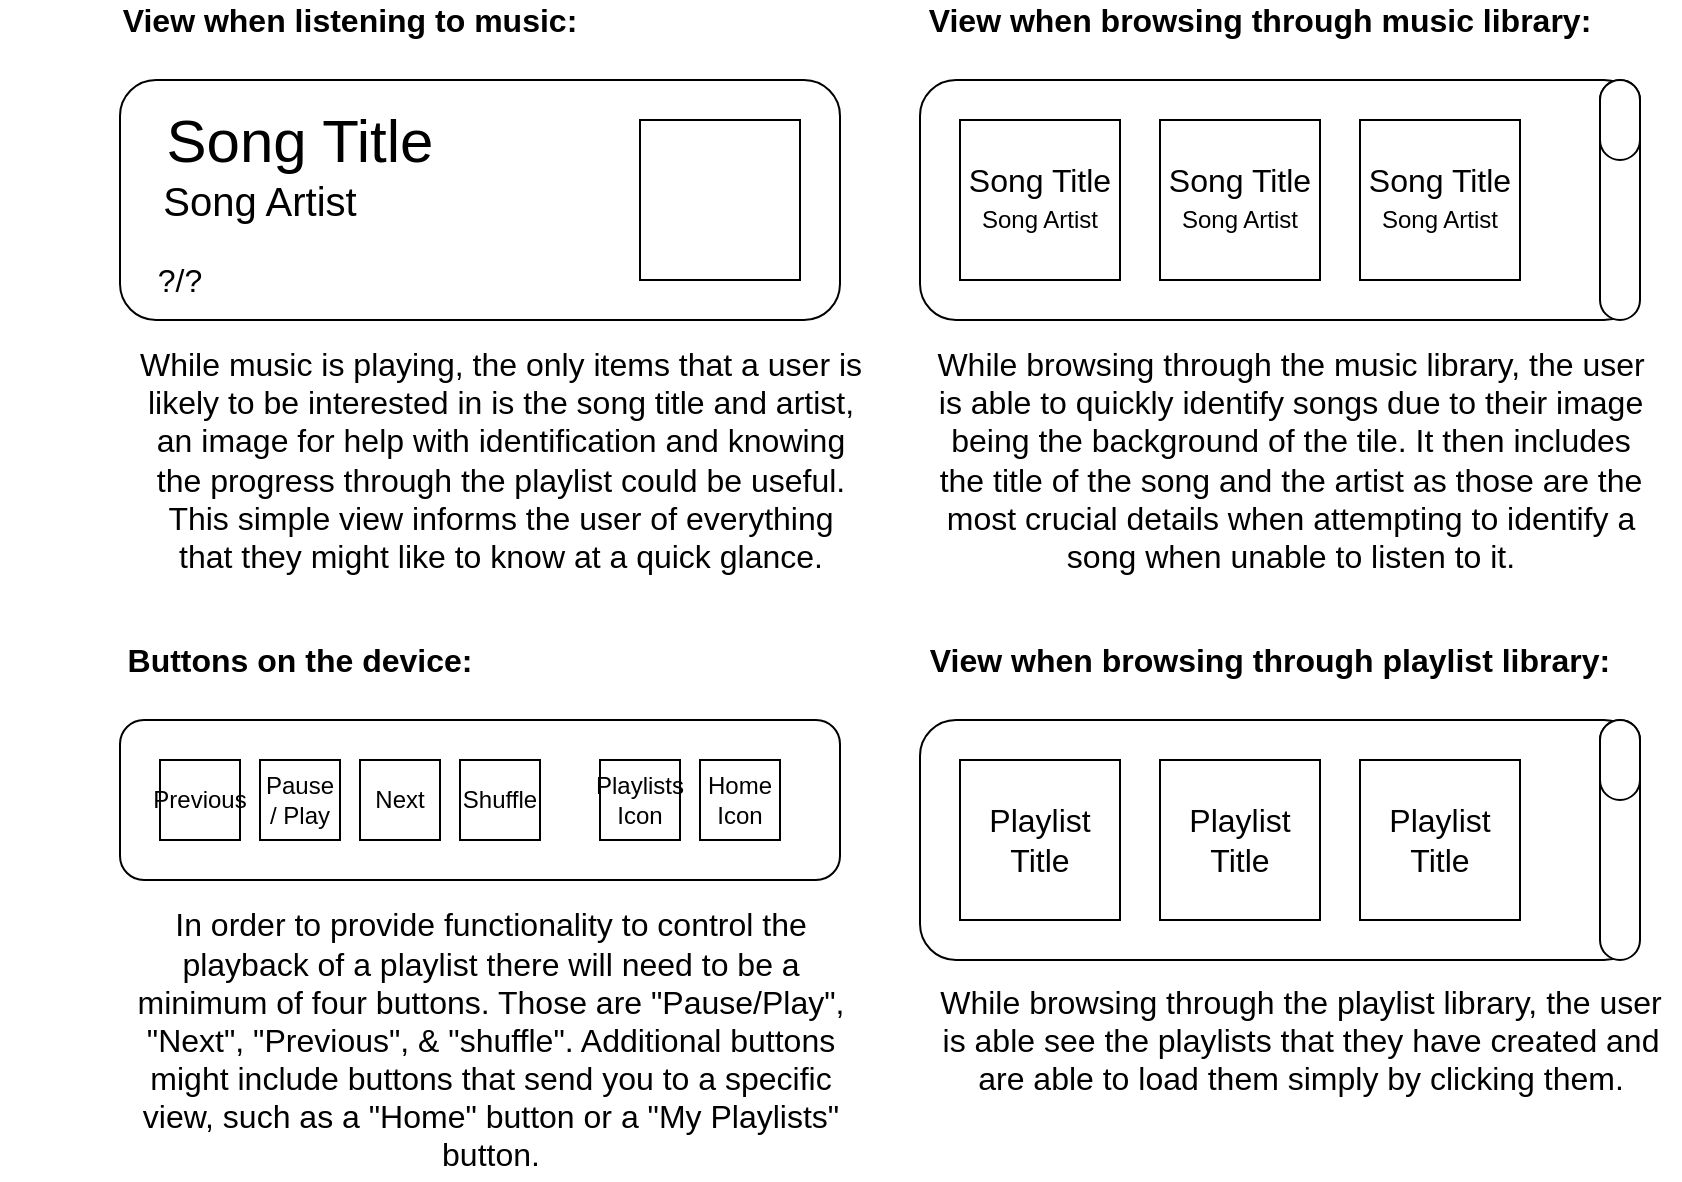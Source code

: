 <mxfile version="13.8.5" type="google" pages="5"><diagram id="Y_hU9Jg3QQnAYPgQt3yf" name="User Interface Sketches"><mxGraphModel dx="2249" dy="773" grid="1" gridSize="10" guides="1" tooltips="1" connect="1" arrows="1" fold="1" page="1" pageScale="1" pageWidth="827" pageHeight="1169" math="0" shadow="0"><root><mxCell id="8NhDBwOKElcUkk5a7Zly-0"/><mxCell id="8NhDBwOKElcUkk5a7Zly-1" parent="8NhDBwOKElcUkk5a7Zly-0"/><mxCell id="8NhDBwOKElcUkk5a7Zly-3" value="" style="rounded=1;whiteSpace=wrap;html=1;" parent="8NhDBwOKElcUkk5a7Zly-1" vertex="1"><mxGeometry x="40" y="80" width="360" height="120" as="geometry"/></mxCell><mxCell id="8NhDBwOKElcUkk5a7Zly-4" value="Song Title" style="text;html=1;strokeColor=none;fillColor=none;align=center;verticalAlign=middle;whiteSpace=wrap;rounded=0;fontSize=30;" parent="8NhDBwOKElcUkk5a7Zly-1" vertex="1"><mxGeometry x="40" y="100" width="180" height="20" as="geometry"/></mxCell><mxCell id="8NhDBwOKElcUkk5a7Zly-5" value="Song Artist" style="text;html=1;strokeColor=none;fillColor=none;align=center;verticalAlign=middle;whiteSpace=wrap;rounded=0;fontSize=20;" parent="8NhDBwOKElcUkk5a7Zly-1" vertex="1"><mxGeometry x="20" y="130" width="180" height="20" as="geometry"/></mxCell><mxCell id="8NhDBwOKElcUkk5a7Zly-6" value="" style="whiteSpace=wrap;html=1;aspect=fixed;fontSize=19;" parent="8NhDBwOKElcUkk5a7Zly-1" vertex="1"><mxGeometry x="300" y="100" width="80" height="80" as="geometry"/></mxCell><mxCell id="8NhDBwOKElcUkk5a7Zly-7" value="&lt;font style=&quot;font-size: 16px;&quot;&gt;?/?&lt;/font&gt;" style="text;html=1;strokeColor=none;fillColor=none;align=center;verticalAlign=middle;whiteSpace=wrap;rounded=0;fontSize=16;" parent="8NhDBwOKElcUkk5a7Zly-1" vertex="1"><mxGeometry x="-20" y="170" width="180" height="20" as="geometry"/></mxCell><mxCell id="PiwW7X1m28_h7OXvGrVZ-0" value="View when listening to music:" style="text;html=1;strokeColor=none;fillColor=none;align=center;verticalAlign=middle;whiteSpace=wrap;rounded=0;fontSize=16;fontStyle=1" parent="8NhDBwOKElcUkk5a7Zly-1" vertex="1"><mxGeometry x="40" y="40" width="230" height="20" as="geometry"/></mxCell><mxCell id="PiwW7X1m28_h7OXvGrVZ-1" value="While music is playing, the only items that a user is&lt;br&gt;likely to be interested in is the song title and artist,&lt;br&gt;an image for help with identification and knowing&lt;br&gt;the progress through the playlist could be useful.&lt;br&gt;This simple view informs the user of everything&lt;br&gt;that they might like to know at a quick glance." style="text;align=center;verticalAlign=middle;resizable=0;points=[];autosize=1;fontSize=16;html=1;" parent="8NhDBwOKElcUkk5a7Zly-1" vertex="1"><mxGeometry x="40" y="210" width="380" height="120" as="geometry"/></mxCell><mxCell id="PiwW7X1m28_h7OXvGrVZ-2" value="" style="rounded=1;whiteSpace=wrap;html=1;" parent="8NhDBwOKElcUkk5a7Zly-1" vertex="1"><mxGeometry x="440" y="80" width="360" height="120" as="geometry"/></mxCell><mxCell id="PiwW7X1m28_h7OXvGrVZ-5" value="" style="whiteSpace=wrap;html=1;aspect=fixed;fontSize=19;" parent="8NhDBwOKElcUkk5a7Zly-1" vertex="1"><mxGeometry x="460" y="100" width="80" height="80" as="geometry"/></mxCell><mxCell id="PiwW7X1m28_h7OXvGrVZ-7" value="View when browsing through music library:" style="text;html=1;strokeColor=none;fillColor=none;align=center;verticalAlign=middle;whiteSpace=wrap;rounded=0;fontSize=16;fontStyle=1" parent="8NhDBwOKElcUkk5a7Zly-1" vertex="1"><mxGeometry x="440" y="40" width="340" height="20" as="geometry"/></mxCell><mxCell id="PiwW7X1m28_h7OXvGrVZ-8" value="While browsing through the music library, the user&lt;br&gt;is able to quickly identify songs due to their image&lt;br&gt;being the background of the tile. It then includes&lt;br&gt;the title of the song and the artist as those are the&lt;br&gt;most crucial details when attempting to identify a&lt;br&gt;song when unable to listen to it." style="text;align=center;verticalAlign=middle;resizable=0;points=[];autosize=1;fontSize=16;html=1;" parent="8NhDBwOKElcUkk5a7Zly-1" vertex="1"><mxGeometry x="440" y="210" width="370" height="120" as="geometry"/></mxCell><mxCell id="PiwW7X1m28_h7OXvGrVZ-11" value="" style="whiteSpace=wrap;html=1;aspect=fixed;fontSize=19;" parent="8NhDBwOKElcUkk5a7Zly-1" vertex="1"><mxGeometry x="560" y="100" width="80" height="80" as="geometry"/></mxCell><mxCell id="PiwW7X1m28_h7OXvGrVZ-12" value="" style="whiteSpace=wrap;html=1;aspect=fixed;fontSize=19;" parent="8NhDBwOKElcUkk5a7Zly-1" vertex="1"><mxGeometry x="660" y="100" width="80" height="80" as="geometry"/></mxCell><mxCell id="PiwW7X1m28_h7OXvGrVZ-3" value="Song Title" style="text;html=1;strokeColor=none;fillColor=none;align=center;verticalAlign=middle;whiteSpace=wrap;rounded=0;fontSize=16;" parent="8NhDBwOKElcUkk5a7Zly-1" vertex="1"><mxGeometry x="410" y="120" width="180" height="20" as="geometry"/></mxCell><mxCell id="PiwW7X1m28_h7OXvGrVZ-4" value="Song Artist" style="text;html=1;strokeColor=none;fillColor=none;align=center;verticalAlign=middle;whiteSpace=wrap;rounded=0;fontSize=12;" parent="8NhDBwOKElcUkk5a7Zly-1" vertex="1"><mxGeometry x="410" y="140" width="180" height="20" as="geometry"/></mxCell><mxCell id="PiwW7X1m28_h7OXvGrVZ-13" value="Song Title" style="text;html=1;strokeColor=none;fillColor=none;align=center;verticalAlign=middle;whiteSpace=wrap;rounded=0;fontSize=16;" parent="8NhDBwOKElcUkk5a7Zly-1" vertex="1"><mxGeometry x="510" y="120" width="180" height="20" as="geometry"/></mxCell><mxCell id="PiwW7X1m28_h7OXvGrVZ-14" value="Song Artist" style="text;html=1;strokeColor=none;fillColor=none;align=center;verticalAlign=middle;whiteSpace=wrap;rounded=0;fontSize=12;" parent="8NhDBwOKElcUkk5a7Zly-1" vertex="1"><mxGeometry x="510" y="140" width="180" height="20" as="geometry"/></mxCell><mxCell id="PiwW7X1m28_h7OXvGrVZ-15" value="Song Title" style="text;html=1;strokeColor=none;fillColor=none;align=center;verticalAlign=middle;whiteSpace=wrap;rounded=0;fontSize=16;" parent="8NhDBwOKElcUkk5a7Zly-1" vertex="1"><mxGeometry x="610" y="120" width="180" height="20" as="geometry"/></mxCell><mxCell id="PiwW7X1m28_h7OXvGrVZ-16" value="Song Artist" style="text;html=1;strokeColor=none;fillColor=none;align=center;verticalAlign=middle;whiteSpace=wrap;rounded=0;fontSize=12;" parent="8NhDBwOKElcUkk5a7Zly-1" vertex="1"><mxGeometry x="610" y="140" width="180" height="20" as="geometry"/></mxCell><mxCell id="PiwW7X1m28_h7OXvGrVZ-17" value="" style="rounded=1;whiteSpace=wrap;html=1;fontSize=16;align=left;arcSize=50;" parent="8NhDBwOKElcUkk5a7Zly-1" vertex="1"><mxGeometry x="780" y="80" width="20" height="120" as="geometry"/></mxCell><mxCell id="PiwW7X1m28_h7OXvGrVZ-18" value="" style="rounded=1;whiteSpace=wrap;html=1;fontSize=16;align=left;arcSize=50;" parent="8NhDBwOKElcUkk5a7Zly-1" vertex="1"><mxGeometry x="780" y="80" width="20" height="40" as="geometry"/></mxCell><mxCell id="zHmH_GZ4bshAOzoa3YwQ-0" value="" style="rounded=1;whiteSpace=wrap;html=1;" vertex="1" parent="8NhDBwOKElcUkk5a7Zly-1"><mxGeometry x="40" y="400" width="360" height="80" as="geometry"/></mxCell><mxCell id="zHmH_GZ4bshAOzoa3YwQ-1" value="&lt;div&gt;&lt;span&gt;In order to provide functionality to control the&lt;/span&gt;&lt;/div&gt;&lt;div&gt;&lt;span&gt;playback of a playlist there will need to be a&lt;/span&gt;&lt;/div&gt;&lt;div&gt;&lt;span&gt;minimum of four buttons. Those are &quot;Pause/Play&quot;,&lt;/span&gt;&lt;/div&gt;&lt;div&gt;&lt;span&gt;&quot;Next&quot;, &quot;Previous&quot;, &amp;amp; &quot;shuffle&quot;. Additional buttons&lt;/span&gt;&lt;/div&gt;&lt;div&gt;&lt;span&gt;might include buttons that send you to a specific&lt;/span&gt;&lt;/div&gt;&lt;div&gt;&lt;span&gt;view, such as a &quot;Home&quot; button or a &quot;My Playlists&quot;&lt;/span&gt;&lt;/div&gt;&lt;div&gt;&lt;span&gt;button.&lt;/span&gt;&lt;/div&gt;" style="text;align=center;verticalAlign=middle;resizable=0;points=[];autosize=1;fontSize=16;html=1;" vertex="1" parent="8NhDBwOKElcUkk5a7Zly-1"><mxGeometry x="40" y="490" width="370" height="140" as="geometry"/></mxCell><mxCell id="zHmH_GZ4bshAOzoa3YwQ-4" value="Home&lt;br&gt;Icon" style="whiteSpace=wrap;html=1;aspect=fixed;" vertex="1" parent="8NhDBwOKElcUkk5a7Zly-1"><mxGeometry x="330" y="420" width="40" height="40" as="geometry"/></mxCell><mxCell id="zHmH_GZ4bshAOzoa3YwQ-5" value="Playlists&lt;br&gt;Icon" style="whiteSpace=wrap;html=1;aspect=fixed;" vertex="1" parent="8NhDBwOKElcUkk5a7Zly-1"><mxGeometry x="280" y="420" width="40" height="40" as="geometry"/></mxCell><mxCell id="zHmH_GZ4bshAOzoa3YwQ-6" value="Previous" style="whiteSpace=wrap;html=1;aspect=fixed;" vertex="1" parent="8NhDBwOKElcUkk5a7Zly-1"><mxGeometry x="60" y="420" width="40" height="40" as="geometry"/></mxCell><mxCell id="zHmH_GZ4bshAOzoa3YwQ-7" value="Pause&lt;br&gt;/ Play" style="whiteSpace=wrap;html=1;aspect=fixed;" vertex="1" parent="8NhDBwOKElcUkk5a7Zly-1"><mxGeometry x="110" y="420" width="40" height="40" as="geometry"/></mxCell><mxCell id="zHmH_GZ4bshAOzoa3YwQ-8" value="Next" style="whiteSpace=wrap;html=1;aspect=fixed;" vertex="1" parent="8NhDBwOKElcUkk5a7Zly-1"><mxGeometry x="160" y="420" width="40" height="40" as="geometry"/></mxCell><mxCell id="zHmH_GZ4bshAOzoa3YwQ-9" value="Shuffle" style="whiteSpace=wrap;html=1;aspect=fixed;" vertex="1" parent="8NhDBwOKElcUkk5a7Zly-1"><mxGeometry x="210" y="420" width="40" height="40" as="geometry"/></mxCell><mxCell id="zHmH_GZ4bshAOzoa3YwQ-10" value="Buttons on the device:" style="text;html=1;strokeColor=none;fillColor=none;align=center;verticalAlign=middle;whiteSpace=wrap;rounded=0;fontSize=16;fontStyle=1" vertex="1" parent="8NhDBwOKElcUkk5a7Zly-1"><mxGeometry x="40" y="360" width="180" height="20" as="geometry"/></mxCell><mxCell id="zHmH_GZ4bshAOzoa3YwQ-11" value="" style="rounded=1;whiteSpace=wrap;html=1;" vertex="1" parent="8NhDBwOKElcUkk5a7Zly-1"><mxGeometry x="440" y="400" width="360" height="120" as="geometry"/></mxCell><mxCell id="zHmH_GZ4bshAOzoa3YwQ-12" value="" style="whiteSpace=wrap;html=1;aspect=fixed;fontSize=19;" vertex="1" parent="8NhDBwOKElcUkk5a7Zly-1"><mxGeometry x="460" y="420" width="80" height="80" as="geometry"/></mxCell><mxCell id="zHmH_GZ4bshAOzoa3YwQ-13" value="View when browsing through playlist library:" style="text;html=1;strokeColor=none;fillColor=none;align=center;verticalAlign=middle;whiteSpace=wrap;rounded=0;fontSize=16;fontStyle=1" vertex="1" parent="8NhDBwOKElcUkk5a7Zly-1"><mxGeometry x="440" y="360" width="350" height="20" as="geometry"/></mxCell><mxCell id="zHmH_GZ4bshAOzoa3YwQ-14" value="While browsing through the playlist library, the user&lt;br&gt;is able see the playlists that they have created and&lt;br&gt;are able to load them simply by clicking them." style="text;align=center;verticalAlign=middle;resizable=0;points=[];autosize=1;fontSize=16;html=1;" vertex="1" parent="8NhDBwOKElcUkk5a7Zly-1"><mxGeometry x="440" y="530" width="380" height="60" as="geometry"/></mxCell><mxCell id="zHmH_GZ4bshAOzoa3YwQ-15" value="" style="whiteSpace=wrap;html=1;aspect=fixed;fontSize=19;" vertex="1" parent="8NhDBwOKElcUkk5a7Zly-1"><mxGeometry x="560" y="420" width="80" height="80" as="geometry"/></mxCell><mxCell id="zHmH_GZ4bshAOzoa3YwQ-16" value="" style="whiteSpace=wrap;html=1;aspect=fixed;fontSize=19;" vertex="1" parent="8NhDBwOKElcUkk5a7Zly-1"><mxGeometry x="660" y="420" width="80" height="80" as="geometry"/></mxCell><mxCell id="zHmH_GZ4bshAOzoa3YwQ-17" value="Playlist &lt;br&gt;Title" style="text;html=1;strokeColor=none;fillColor=none;align=center;verticalAlign=middle;whiteSpace=wrap;rounded=0;fontSize=16;" vertex="1" parent="8NhDBwOKElcUkk5a7Zly-1"><mxGeometry x="510" y="450" width="180" height="20" as="geometry"/></mxCell><mxCell id="zHmH_GZ4bshAOzoa3YwQ-19" value="Playlist&lt;br&gt;Title" style="text;html=1;strokeColor=none;fillColor=none;align=center;verticalAlign=middle;whiteSpace=wrap;rounded=0;fontSize=16;" vertex="1" parent="8NhDBwOKElcUkk5a7Zly-1"><mxGeometry x="610" y="450" width="180" height="20" as="geometry"/></mxCell><mxCell id="zHmH_GZ4bshAOzoa3YwQ-21" value="" style="rounded=1;whiteSpace=wrap;html=1;fontSize=16;align=left;arcSize=50;" vertex="1" parent="8NhDBwOKElcUkk5a7Zly-1"><mxGeometry x="780" y="400" width="20" height="120" as="geometry"/></mxCell><mxCell id="zHmH_GZ4bshAOzoa3YwQ-22" value="" style="rounded=1;whiteSpace=wrap;html=1;fontSize=16;align=left;arcSize=50;" vertex="1" parent="8NhDBwOKElcUkk5a7Zly-1"><mxGeometry x="780" y="400" width="20" height="40" as="geometry"/></mxCell><mxCell id="zHmH_GZ4bshAOzoa3YwQ-23" value="Playlist &lt;br&gt;Title" style="text;html=1;strokeColor=none;fillColor=none;align=center;verticalAlign=middle;whiteSpace=wrap;rounded=0;fontSize=16;" vertex="1" parent="8NhDBwOKElcUkk5a7Zly-1"><mxGeometry x="410" y="450" width="180" height="20" as="geometry"/></mxCell></root></mxGraphModel></diagram><diagram id="7mOI1kzVykEK4yUbwtlQ" name="Entity Relationship Diagram"><mxGraphModel dx="1422" dy="1942" grid="1" gridSize="10" guides="1" tooltips="1" connect="1" arrows="1" fold="1" page="1" pageScale="1" pageWidth="827" pageHeight="1169" math="0" shadow="0"><root><mxCell id="0"/><mxCell id="1" parent="0"/><mxCell id="ltxFBNe4x1epq4XBgBmz-6" value="_id: ObjectId&lt;br&gt;title: String&lt;br&gt;collection: AudioFiles[0..*]" style="rounded=0;whiteSpace=wrap;html=1;verticalAlign=top;" parent="1" vertex="1"><mxGeometry x="171" y="-610" width="160" height="60" as="geometry"/></mxCell><mxCell id="ltxFBNe4x1epq4XBgBmz-7" value="Playlist" style="rounded=0;whiteSpace=wrap;html=1;" parent="1" vertex="1"><mxGeometry x="171" y="-630" width="160" height="20" as="geometry"/></mxCell><mxCell id="0zZmrKM4UjqekHEFYU-9-6" style="edgeStyle=orthogonalEdgeStyle;rounded=0;orthogonalLoop=1;jettySize=auto;html=1;exitX=0.5;exitY=1;exitDx=0;exitDy=0;endArrow=none;endFill=0;" edge="1" parent="1" source="ltxFBNe4x1epq4XBgBmz-8"><mxGeometry relative="1" as="geometry"><mxPoint x="470.857" y="-519.857" as="targetPoint"/></mxGeometry></mxCell><mxCell id="ltxFBNe4x1epq4XBgBmz-8" value="_id: ObjectId&lt;br&gt;title: String&lt;br&gt;artist: String [0..*]&lt;br&gt;album: String&lt;br&gt;type: String&lt;br&gt;image: String" style="rounded=0;whiteSpace=wrap;html=1;verticalAlign=top;" parent="1" vertex="1"><mxGeometry x="411" y="-610" width="120" height="100" as="geometry"/></mxCell><mxCell id="ltxFBNe4x1epq4XBgBmz-9" value="AudioFile" style="rounded=0;whiteSpace=wrap;html=1;" parent="1" vertex="1"><mxGeometry x="411" y="-630" width="120" height="20" as="geometry"/></mxCell><mxCell id="ltxFBNe4x1epq4XBgBmz-13" value="Each AudioFile has an id generated by MongoDB, a title (e.g. &quot;The Lost Chord&quot;), an artist (e.g. &quot;Arthur Sullivan&quot;),&lt;br&gt;&lt;div&gt;&lt;span&gt;an album (e.g. &quot;Top Hits 1&quot;), a file type (e.g. &quot;MP3&quot;), and an image location (e.g. &quot;/resources/54320868910&quot;)&lt;/span&gt;&lt;/div&gt;&lt;div&gt;&lt;span&gt;&lt;br&gt;&lt;/span&gt;&lt;/div&gt;&lt;div&gt;Each AudioFile may appear in multiple playlists.&lt;/div&gt;" style="text;html=1;align=left;verticalAlign=middle;resizable=0;points=[];autosize=1;" parent="1" vertex="1"><mxGeometry x="130" y="-480" width="610" height="60" as="geometry"/></mxCell><mxCell id="ICcs--4vOfvR4v_v3Htx-2" value="" style="endArrow=none;html=1;entryX=0;entryY=0.5;entryDx=0;entryDy=0;endFill=0;" parent="1" edge="1"><mxGeometry width="50" height="50" relative="1" as="geometry"><mxPoint x="331" y="-580.5" as="sourcePoint"/><mxPoint x="411" y="-580.5" as="targetPoint"/></mxGeometry></mxCell><mxCell id="0zZmrKM4UjqekHEFYU-9-1" value="" style="endArrow=none;html=1;entryX=0;entryY=0.4;entryDx=0;entryDy=0;endFill=0;entryPerimeter=0;exitX=1;exitY=0.5;exitDx=0;exitDy=0;" edge="1" parent="1" source="0zZmrKM4UjqekHEFYU-9-3" target="ltxFBNe4x1epq4XBgBmz-8"><mxGeometry width="50" height="50" relative="1" as="geometry"><mxPoint x="391" y="-580" as="sourcePoint"/><mxPoint x="421" y="-570.5" as="targetPoint"/></mxGeometry></mxCell><mxCell id="0zZmrKM4UjqekHEFYU-9-2" value="" style="endArrow=none;html=1;endFill=0;" edge="1" parent="1" source="0zZmrKM4UjqekHEFYU-9-3"><mxGeometry width="50" height="50" relative="1" as="geometry"><mxPoint x="390.04" y="-580" as="sourcePoint"/><mxPoint x="411" y="-587" as="targetPoint"/></mxGeometry></mxCell><mxCell id="0zZmrKM4UjqekHEFYU-9-3" value="" style="ellipse;whiteSpace=wrap;html=1;aspect=fixed;" vertex="1" parent="1"><mxGeometry x="387" y="-585" width="10" height="10" as="geometry"/></mxCell></root></mxGraphModel></diagram><diagram id="n8IMGIV1fCP65N3BhohK" name="UML Diagram"><mxGraphModel dx="1422" dy="1942" grid="1" gridSize="10" guides="1" tooltips="1" connect="1" arrows="1" fold="1" page="1" pageScale="1" pageWidth="827" pageHeight="1169" math="0" shadow="0"><root><mxCell id="idGEeXqttrgZZWNUVx5O-0"/><mxCell id="idGEeXqttrgZZWNUVx5O-1" parent="idGEeXqttrgZZWNUVx5O-0"/><mxCell id="Ovp2SKGJUNwO0HNI08Uv-0" value="listPlaylists(): Playlist[0..*]&lt;br&gt;createPlaylist(): Playlist" style="rounded=0;whiteSpace=wrap;html=1;verticalAlign=top;" vertex="1" parent="idGEeXqttrgZZWNUVx5O-1"><mxGeometry x="171" y="-580" width="160" height="50" as="geometry"/></mxCell><mxCell id="Ovp2SKGJUNwO0HNI08Uv-1" value="PlaylistInterface" style="rounded=0;whiteSpace=wrap;html=1;" vertex="1" parent="idGEeXqttrgZZWNUVx5O-1"><mxGeometry x="171" y="-600" width="160" height="20" as="geometry"/></mxCell><mxCell id="u_-sKgJOyI5GH7HEijGs-0" value="_id: ObjectId&lt;br&gt;title: String&lt;br&gt;collection: AudioFiles[0..*]" style="rounded=0;whiteSpace=wrap;html=1;verticalAlign=top;dashed=1;" vertex="1" parent="idGEeXqttrgZZWNUVx5O-1"><mxGeometry x="240" y="-740" width="160" height="60" as="geometry"/></mxCell><mxCell id="u_-sKgJOyI5GH7HEijGs-1" value="Playlist" style="rounded=0;whiteSpace=wrap;html=1;dashed=1;" vertex="1" parent="idGEeXqttrgZZWNUVx5O-1"><mxGeometry x="240" y="-760" width="160" height="20" as="geometry"/></mxCell><mxCell id="u_-sKgJOyI5GH7HEijGs-2" style="edgeStyle=orthogonalEdgeStyle;rounded=0;orthogonalLoop=1;jettySize=auto;html=1;exitX=0.5;exitY=1;exitDx=0;exitDy=0;endArrow=none;endFill=0;dashed=1;" edge="1" parent="idGEeXqttrgZZWNUVx5O-1" source="u_-sKgJOyI5GH7HEijGs-3"><mxGeometry relative="1" as="geometry"><mxPoint x="500.857" y="-459.857" as="targetPoint"/></mxGeometry></mxCell><mxCell id="u_-sKgJOyI5GH7HEijGs-3" value="_id: ObjectId&lt;br&gt;title: String&lt;br&gt;artist: String [0..*]&lt;br&gt;album: String&lt;br&gt;type: String&lt;br&gt;image: String" style="rounded=0;whiteSpace=wrap;html=1;verticalAlign=top;dashed=1;" vertex="1" parent="idGEeXqttrgZZWNUVx5O-1"><mxGeometry x="441" y="-550" width="120" height="100" as="geometry"/></mxCell><mxCell id="u_-sKgJOyI5GH7HEijGs-4" value="AudioFile" style="rounded=0;whiteSpace=wrap;html=1;dashed=1;" vertex="1" parent="idGEeXqttrgZZWNUVx5O-1"><mxGeometry x="441" y="-570" width="120" height="20" as="geometry"/></mxCell><mxCell id="u_-sKgJOyI5GH7HEijGs-9" value="" style="endArrow=classic;html=1;exitX=0.5;exitY=0;exitDx=0;exitDy=0;dashed=1;" edge="1" parent="idGEeXqttrgZZWNUVx5O-1" source="Ovp2SKGJUNwO0HNI08Uv-1"><mxGeometry width="50" height="50" relative="1" as="geometry"><mxPoint x="510" y="-590" as="sourcePoint"/><mxPoint x="320" y="-680" as="targetPoint"/><Array as="points"><mxPoint x="251" y="-640"/><mxPoint x="320" y="-640"/></Array></mxGeometry></mxCell><mxCell id="u_-sKgJOyI5GH7HEijGs-14" value="listAudioFiles(): AudioFile[0..*]" style="rounded=0;whiteSpace=wrap;html=1;verticalAlign=top;" vertex="1" parent="idGEeXqttrgZZWNUVx5O-1"><mxGeometry x="171" y="-470" width="171" height="30" as="geometry"/></mxCell><mxCell id="u_-sKgJOyI5GH7HEijGs-15" value="AudioFileInterface" style="rounded=0;whiteSpace=wrap;html=1;" vertex="1" parent="idGEeXqttrgZZWNUVx5O-1"><mxGeometry x="171" y="-490" width="171" height="20" as="geometry"/></mxCell><mxCell id="u_-sKgJOyI5GH7HEijGs-16" value="" style="endArrow=classic;html=1;exitX=1;exitY=0.5;exitDx=0;exitDy=0;dashed=1;" edge="1" parent="idGEeXqttrgZZWNUVx5O-1" source="u_-sKgJOyI5GH7HEijGs-14"><mxGeometry width="50" height="50" relative="1" as="geometry"><mxPoint x="352" y="-480" as="sourcePoint"/><mxPoint x="438" y="-510" as="targetPoint"/><Array as="points"><mxPoint x="381" y="-455"/><mxPoint x="381" y="-510"/></Array></mxGeometry></mxCell><mxCell id="w7UjjtDiez6xraLt9NU2-0" value="The calls to get a single AudioFile or a single Playlist are redundant as there is currently no way to get directly&lt;br&gt;to a single playlist or song without going through a list of them, in which case we already have the data available&lt;br&gt;from the list call." style="text;html=1;align=left;verticalAlign=middle;resizable=0;points=[];autosize=1;" vertex="1" parent="idGEeXqttrgZZWNUVx5O-1"><mxGeometry x="120" y="-400" width="610" height="50" as="geometry"/></mxCell></root></mxGraphModel></diagram><diagram id="pncN8Yw9vm1Y2AiB-pqJ" name="Use Case Diagram"><mxGraphModel dx="1422" dy="773" grid="1" gridSize="10" guides="1" tooltips="1" connect="1" arrows="1" fold="1" page="1" pageScale="1" pageWidth="827" pageHeight="1169" math="0" shadow="0"><root><mxCell id="AWKWwE0Wnd1YeIGN1--F-0"/><mxCell id="AWKWwE0Wnd1YeIGN1--F-1" parent="AWKWwE0Wnd1YeIGN1--F-0"/><mxCell id="IYK5xcJKqUSEmVtFWLSD-0" value="User" style="shape=umlActor;verticalLabelPosition=bottom;verticalAlign=top;html=1;outlineConnect=0;" parent="AWKWwE0Wnd1YeIGN1--F-1" vertex="1"><mxGeometry x="130" y="440" width="30" height="60" as="geometry"/></mxCell><mxCell id="IYK5xcJKqUSEmVtFWLSD-1" value="" style="rounded=0;whiteSpace=wrap;html=1;" parent="AWKWwE0Wnd1YeIGN1--F-1" vertex="1"><mxGeometry x="330" y="130" width="240" height="680" as="geometry"/></mxCell><mxCell id="IYK5xcJKqUSEmVtFWLSD-2" value="Music Player" style="rounded=0;whiteSpace=wrap;html=1;" parent="AWKWwE0Wnd1YeIGN1--F-1" vertex="1"><mxGeometry x="330" y="110" width="120" height="20" as="geometry"/></mxCell><mxCell id="IYK5xcJKqUSEmVtFWLSD-6" value="When listening to a playlist, play a random song in the playlist" style="ellipse;whiteSpace=wrap;html=1;" parent="AWKWwE0Wnd1YeIGN1--F-1" vertex="1"><mxGeometry x="350" y="400" width="200" height="60" as="geometry"/></mxCell><mxCell id="IYK5xcJKqUSEmVtFWLSD-9" value="Listen to a song or playlist" style="ellipse;whiteSpace=wrap;html=1;" parent="AWKWwE0Wnd1YeIGN1--F-1" vertex="1"><mxGeometry x="350" y="160" width="200" height="60" as="geometry"/></mxCell><mxCell id="IYK5xcJKqUSEmVtFWLSD-10" value="Control the playback of a song (pause/play)" style="ellipse;whiteSpace=wrap;html=1;" parent="AWKWwE0Wnd1YeIGN1--F-1" vertex="1"><mxGeometry x="350" y="240" width="200" height="60" as="geometry"/></mxCell><mxCell id="QSi_TJQmpeaVGGkbBNjb-0" value="When listening to a playlist, able to cycle forward and backward" style="ellipse;whiteSpace=wrap;html=1;" vertex="1" parent="AWKWwE0Wnd1YeIGN1--F-1"><mxGeometry x="350" y="320" width="200" height="60" as="geometry"/></mxCell><mxCell id="QSi_TJQmpeaVGGkbBNjb-1" value="View a list of songs installed on the device &amp;amp; change the order of the list between title and album" style="ellipse;whiteSpace=wrap;html=1;" vertex="1" parent="AWKWwE0Wnd1YeIGN1--F-1"><mxGeometry x="350" y="484.5" width="200" height="60" as="geometry"/></mxCell><mxCell id="QSi_TJQmpeaVGGkbBNjb-2" value="Enter a search term and get back a list of relevant results." style="ellipse;whiteSpace=wrap;html=1;" vertex="1" parent="AWKWwE0Wnd1YeIGN1--F-1"><mxGeometry x="350" y="560" width="200" height="60" as="geometry"/></mxCell><mxCell id="QSi_TJQmpeaVGGkbBNjb-3" value="Create a playlist" style="ellipse;whiteSpace=wrap;html=1;" vertex="1" parent="AWKWwE0Wnd1YeIGN1--F-1"><mxGeometry x="350" y="640" width="200" height="60" as="geometry"/></mxCell><mxCell id="QSi_TJQmpeaVGGkbBNjb-5" value="Wake the device up once it has gone idle." style="ellipse;whiteSpace=wrap;html=1;" vertex="1" parent="AWKWwE0Wnd1YeIGN1--F-1"><mxGeometry x="350" y="720" width="200" height="60" as="geometry"/></mxCell><mxCell id="xZgk6WNKipu_PMa9q8Cp-4" value="" style="endArrow=none;html=1;entryX=0;entryY=0.5;entryDx=0;entryDy=0;" edge="1" parent="AWKWwE0Wnd1YeIGN1--F-1" target="IYK5xcJKqUSEmVtFWLSD-9"><mxGeometry width="50" height="50" relative="1" as="geometry"><mxPoint x="180" y="480" as="sourcePoint"/><mxPoint x="560" y="390" as="targetPoint"/></mxGeometry></mxCell><mxCell id="xZgk6WNKipu_PMa9q8Cp-5" value="" style="endArrow=none;html=1;entryX=0;entryY=0.5;entryDx=0;entryDy=0;" edge="1" parent="AWKWwE0Wnd1YeIGN1--F-1" target="IYK5xcJKqUSEmVtFWLSD-10"><mxGeometry width="50" height="50" relative="1" as="geometry"><mxPoint x="180" y="480" as="sourcePoint"/><mxPoint x="360" y="200" as="targetPoint"/></mxGeometry></mxCell><mxCell id="xZgk6WNKipu_PMa9q8Cp-6" value="" style="endArrow=none;html=1;entryX=0;entryY=0.5;entryDx=0;entryDy=0;" edge="1" parent="AWKWwE0Wnd1YeIGN1--F-1" target="QSi_TJQmpeaVGGkbBNjb-0"><mxGeometry width="50" height="50" relative="1" as="geometry"><mxPoint x="180" y="480" as="sourcePoint"/><mxPoint x="370" y="210" as="targetPoint"/></mxGeometry></mxCell><mxCell id="xZgk6WNKipu_PMa9q8Cp-7" value="" style="endArrow=none;html=1;entryX=0;entryY=0.5;entryDx=0;entryDy=0;" edge="1" parent="AWKWwE0Wnd1YeIGN1--F-1" target="IYK5xcJKqUSEmVtFWLSD-6"><mxGeometry width="50" height="50" relative="1" as="geometry"><mxPoint x="180" y="480" as="sourcePoint"/><mxPoint x="380" y="220" as="targetPoint"/></mxGeometry></mxCell><mxCell id="xZgk6WNKipu_PMa9q8Cp-8" value="" style="endArrow=none;html=1;entryX=0;entryY=0.5;entryDx=0;entryDy=0;" edge="1" parent="AWKWwE0Wnd1YeIGN1--F-1" target="QSi_TJQmpeaVGGkbBNjb-1"><mxGeometry width="50" height="50" relative="1" as="geometry"><mxPoint x="180" y="480" as="sourcePoint"/><mxPoint x="390" y="230" as="targetPoint"/></mxGeometry></mxCell><mxCell id="xZgk6WNKipu_PMa9q8Cp-9" value="" style="endArrow=none;html=1;entryX=0;entryY=0.5;entryDx=0;entryDy=0;" edge="1" parent="AWKWwE0Wnd1YeIGN1--F-1" target="QSi_TJQmpeaVGGkbBNjb-2"><mxGeometry width="50" height="50" relative="1" as="geometry"><mxPoint x="180" y="480" as="sourcePoint"/><mxPoint x="400" y="240" as="targetPoint"/></mxGeometry></mxCell><mxCell id="xZgk6WNKipu_PMa9q8Cp-10" value="" style="endArrow=none;html=1;entryX=0;entryY=0.5;entryDx=0;entryDy=0;" edge="1" parent="AWKWwE0Wnd1YeIGN1--F-1" target="QSi_TJQmpeaVGGkbBNjb-3"><mxGeometry width="50" height="50" relative="1" as="geometry"><mxPoint x="180" y="480" as="sourcePoint"/><mxPoint x="410" y="250" as="targetPoint"/></mxGeometry></mxCell><mxCell id="xZgk6WNKipu_PMa9q8Cp-11" value="" style="endArrow=none;html=1;entryX=0;entryY=0.5;entryDx=0;entryDy=0;" edge="1" parent="AWKWwE0Wnd1YeIGN1--F-1" target="QSi_TJQmpeaVGGkbBNjb-5"><mxGeometry width="50" height="50" relative="1" as="geometry"><mxPoint x="180" y="480" as="sourcePoint"/><mxPoint x="420" y="260" as="targetPoint"/></mxGeometry></mxCell></root></mxGraphModel></diagram><diagram id="fQ9aIope8HtR8dpT0EEJ" name="Flow Diagram"><mxGraphModel dx="1185" dy="1813" grid="1" gridSize="10" guides="1" tooltips="1" connect="1" arrows="1" fold="1" page="1" pageScale="1" pageWidth="827" pageHeight="1169" math="0" shadow="0"><root><mxCell id="q3T6NBfOOyZ383gjQuez-0"/><mxCell id="q3T6NBfOOyZ383gjQuez-1" parent="q3T6NBfOOyZ383gjQuez-0"/><mxCell id="ranNzJB0ZBF85ot74Aau-2" value="Start" style="rounded=1;whiteSpace=wrap;html=1;arcSize=50;" vertex="1" parent="q3T6NBfOOyZ383gjQuez-1"><mxGeometry x="280" y="-1120" width="120" height="40" as="geometry"/></mxCell><mxCell id="lDNPPkZTiJQMyKbc7oID-0" value="'Home' View" style="rounded=0;whiteSpace=wrap;html=1;" vertex="1" parent="q3T6NBfOOyZ383gjQuez-1"><mxGeometry x="280" y="-1000" width="120" height="40" as="geometry"/></mxCell><mxCell id="lDNPPkZTiJQMyKbc7oID-1" value="'All Songs' View" style="rounded=0;whiteSpace=wrap;html=1;" vertex="1" parent="q3T6NBfOOyZ383gjQuez-1"><mxGeometry x="279" y="-880" width="120" height="40" as="geometry"/></mxCell><mxCell id="lDNPPkZTiJQMyKbc7oID-2" value="'My Playlists' View" style="rounded=0;whiteSpace=wrap;html=1;" vertex="1" parent="q3T6NBfOOyZ383gjQuez-1"><mxGeometry x="80" y="-880" width="120" height="40" as="geometry"/></mxCell><mxCell id="lDNPPkZTiJQMyKbc7oID-3" value="'Search' View" style="rounded=0;whiteSpace=wrap;html=1;" vertex="1" parent="q3T6NBfOOyZ383gjQuez-1"><mxGeometry x="480" y="-880" width="120" height="40" as="geometry"/></mxCell><mxCell id="lDNPPkZTiJQMyKbc7oID-4" value="" style="endArrow=classic;html=1;exitX=0.5;exitY=1;exitDx=0;exitDy=0;entryX=0.75;entryY=0;entryDx=0;entryDy=0;" edge="1" parent="q3T6NBfOOyZ383gjQuez-1" source="lDNPPkZTiJQMyKbc7oID-3" target="lDNPPkZTiJQMyKbc7oID-1"><mxGeometry width="50" height="50" relative="1" as="geometry"><mxPoint x="440" y="-760" as="sourcePoint"/><mxPoint x="400" y="-860" as="targetPoint"/><Array as="points"><mxPoint x="540" y="-800"/><mxPoint x="450" y="-800"/><mxPoint x="450" y="-900"/><mxPoint x="369" y="-900"/></Array></mxGeometry></mxCell><mxCell id="lDNPPkZTiJQMyKbc7oID-5" value="" style="endArrow=classic;html=1;exitX=0.5;exitY=1;exitDx=0;exitDy=0;entryX=0.5;entryY=0;entryDx=0;entryDy=0;" edge="1" parent="q3T6NBfOOyZ383gjQuez-1" source="lDNPPkZTiJQMyKbc7oID-0" target="lDNPPkZTiJQMyKbc7oID-1"><mxGeometry width="50" height="50" relative="1" as="geometry"><mxPoint x="450" y="-850" as="sourcePoint"/><mxPoint x="410" y="-850" as="targetPoint"/></mxGeometry></mxCell><mxCell id="lDNPPkZTiJQMyKbc7oID-6" value="" style="endArrow=classic;html=1;entryX=0.5;entryY=0;entryDx=0;entryDy=0;" edge="1" parent="q3T6NBfOOyZ383gjQuez-1" target="lDNPPkZTiJQMyKbc7oID-2"><mxGeometry width="50" height="50" relative="1" as="geometry"><mxPoint x="340" y="-960" as="sourcePoint"/><mxPoint x="349" y="-870" as="targetPoint"/><Array as="points"><mxPoint x="340" y="-920"/><mxPoint x="140" y="-920"/></Array></mxGeometry></mxCell><mxCell id="lDNPPkZTiJQMyKbc7oID-7" value="" style="endArrow=classic;html=1;entryX=0.5;entryY=0;entryDx=0;entryDy=0;" edge="1" parent="q3T6NBfOOyZ383gjQuez-1" target="lDNPPkZTiJQMyKbc7oID-3"><mxGeometry width="50" height="50" relative="1" as="geometry"><mxPoint x="340" y="-960" as="sourcePoint"/><mxPoint x="185" y="-870" as="targetPoint"/><Array as="points"><mxPoint x="340" y="-920"/><mxPoint x="540" y="-920"/></Array></mxGeometry></mxCell><mxCell id="lDNPPkZTiJQMyKbc7oID-8" value="'Player' View" style="rounded=0;whiteSpace=wrap;html=1;" vertex="1" parent="q3T6NBfOOyZ383gjQuez-1"><mxGeometry x="280" y="-760" width="120" height="40" as="geometry"/></mxCell><mxCell id="lDNPPkZTiJQMyKbc7oID-9" value="" style="endArrow=classic;html=1;exitX=0.5;exitY=1;exitDx=0;exitDy=0;entryX=0.5;entryY=0;entryDx=0;entryDy=0;" edge="1" parent="q3T6NBfOOyZ383gjQuez-1" target="lDNPPkZTiJQMyKbc7oID-8"><mxGeometry width="50" height="50" relative="1" as="geometry"><mxPoint x="339.5" y="-840" as="sourcePoint"/><mxPoint x="338.5" y="-760" as="targetPoint"/></mxGeometry></mxCell><mxCell id="lDNPPkZTiJQMyKbc7oID-10" value="" style="endArrow=classic;html=1;exitX=0.5;exitY=1;exitDx=0;exitDy=0;entryX=0.5;entryY=0;entryDx=0;entryDy=0;" edge="1" parent="q3T6NBfOOyZ383gjQuez-1" target="lDNPPkZTiJQMyKbc7oID-8"><mxGeometry width="50" height="50" relative="1" as="geometry"><mxPoint x="171" y="-840" as="sourcePoint"/><mxPoint x="170" y="-760" as="targetPoint"/><Array as="points"><mxPoint x="171" y="-800"/><mxPoint x="340" y="-800"/></Array></mxGeometry></mxCell><mxCell id="lDNPPkZTiJQMyKbc7oID-11" value="" style="endArrow=classic;html=1;exitX=0.5;exitY=1;exitDx=0;exitDy=0;entryX=0.5;entryY=0;entryDx=0;entryDy=0;" edge="1" parent="q3T6NBfOOyZ383gjQuez-1"><mxGeometry width="50" height="50" relative="1" as="geometry"><mxPoint x="340.5" y="-1080" as="sourcePoint"/><mxPoint x="339.5" y="-1000" as="targetPoint"/></mxGeometry></mxCell><mxCell id="lDNPPkZTiJQMyKbc7oID-12" value="'Create Playlists' View" style="rounded=0;whiteSpace=wrap;html=1;" vertex="1" parent="q3T6NBfOOyZ383gjQuez-1"><mxGeometry x="80" y="-760" width="120" height="40" as="geometry"/></mxCell><mxCell id="lDNPPkZTiJQMyKbc7oID-13" value="" style="endArrow=classic;html=1;exitX=0.5;exitY=1;exitDx=0;exitDy=0;entryX=0.5;entryY=0;entryDx=0;entryDy=0;" edge="1" parent="q3T6NBfOOyZ383gjQuez-1"><mxGeometry width="50" height="50" relative="1" as="geometry"><mxPoint x="140.5" y="-840" as="sourcePoint"/><mxPoint x="139.5" y="-760" as="targetPoint"/></mxGeometry></mxCell><mxCell id="lDNPPkZTiJQMyKbc7oID-14" value="" style="endArrow=classic;html=1;exitX=0.5;exitY=1;exitDx=0;exitDy=0;entryX=0.25;entryY=0;entryDx=0;entryDy=0;" edge="1" parent="q3T6NBfOOyZ383gjQuez-1" source="lDNPPkZTiJQMyKbc7oID-12" target="lDNPPkZTiJQMyKbc7oID-2"><mxGeometry width="50" height="50" relative="1" as="geometry"><mxPoint x="115" y="-640" as="sourcePoint"/><mxPoint x="165" y="-690" as="targetPoint"/><Array as="points"><mxPoint x="140" y="-680"/><mxPoint x="40" y="-680"/><mxPoint x="40" y="-920"/><mxPoint x="110" y="-920"/></Array></mxGeometry></mxCell><mxCell id="lDNPPkZTiJQMyKbc7oID-17" value="Creates a list of AudioFiles related to the search and&lt;br&gt;sets them as props in the 'All Songs' View so it only shows&lt;br&gt;the audioFiles that match the search." style="text;html=1;align=center;verticalAlign=middle;resizable=0;points=[];autosize=1;strokeColor=#000000;" vertex="1" parent="q3T6NBfOOyZ383gjQuez-1"><mxGeometry x="457" y="-800" width="330" height="50" as="geometry"/></mxCell><mxCell id="lDNPPkZTiJQMyKbc7oID-18" value="Creates a playlist and returns the&lt;br&gt;user to the 'My Playlists' View only after&lt;br&gt;successfully creating a playlist." style="text;html=1;align=center;verticalAlign=middle;resizable=0;points=[];autosize=1;strokeColor=#000000;" vertex="1" parent="q3T6NBfOOyZ383gjQuez-1"><mxGeometry x="45" y="-680" width="230" height="50" as="geometry"/></mxCell><mxCell id="lDNPPkZTiJQMyKbc7oID-19" value="Every View is able to return to the 'Home' View via the 'Home' button, left off the diagram for simplicity.&lt;br&gt;The lines that have a paragraph explaining them interact with the View uniquely.&lt;br&gt;The lines that don't have a paragraph simply switch the view without doing anything too interesting or complicated." style="text;html=1;align=center;verticalAlign=middle;resizable=0;points=[];autosize=1;" vertex="1" parent="q3T6NBfOOyZ383gjQuez-1"><mxGeometry x="90" y="-600" width="620" height="50" as="geometry"/></mxCell></root></mxGraphModel></diagram></mxfile>